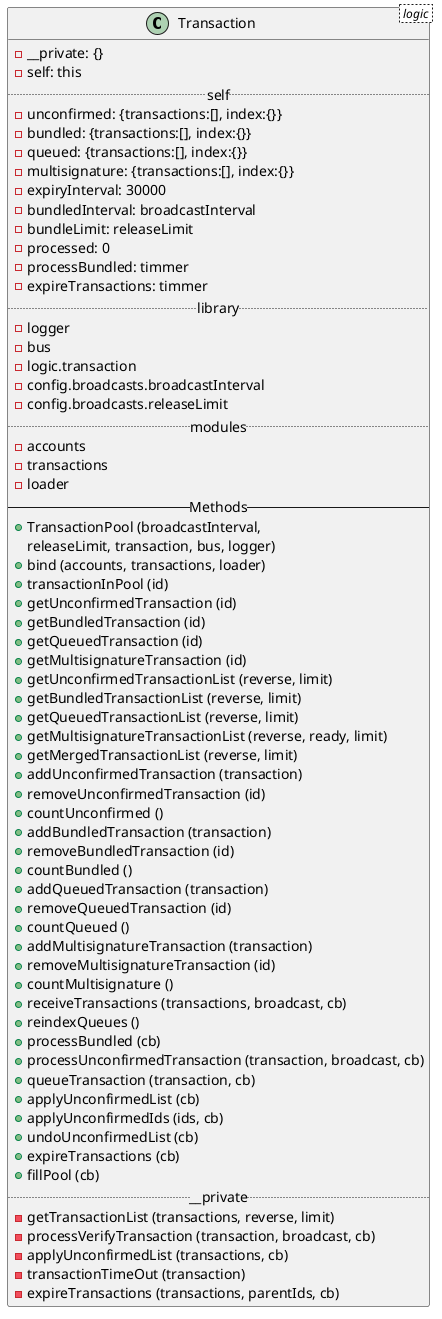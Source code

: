 @startuml
class Transaction < logic > {
  - __private: {}
  - self: this
  .. self ..
  - unconfirmed: {transactions:[], index:{}}
  - bundled: {transactions:[], index:{}}
  - queued: {transactions:[], index:{}}
  - multisignature: {transactions:[], index:{}}
  - expiryInterval: 30000
  - bundledInterval: broadcastInterval
  - bundleLimit: releaseLimit
  - processed: 0
  - processBundled: timmer
  - expireTransactions: timmer
  .. library ..
  - logger
  - bus
  - logic.transaction
  - config.broadcasts.broadcastInterval
  - config.broadcasts.releaseLimit
  .. modules ..
  - accounts
  - transactions
  - loader
  -- Methods --
  + TransactionPool (broadcastInterval,
  releaseLimit, transaction, bus, logger)
  + bind (accounts, transactions, loader)
  + transactionInPool (id)
  + getUnconfirmedTransaction (id)
  + getBundledTransaction (id)
  + getQueuedTransaction (id)
  + getMultisignatureTransaction (id)
  + getUnconfirmedTransactionList (reverse, limit)
  + getBundledTransactionList (reverse, limit)
  + getQueuedTransactionList (reverse, limit)
  + getMultisignatureTransactionList (reverse, ready, limit)
  + getMergedTransactionList (reverse, limit)
  + addUnconfirmedTransaction (transaction)
  + removeUnconfirmedTransaction (id)
  + countUnconfirmed ()
  + addBundledTransaction (transaction)
  + removeBundledTransaction (id)
  + countBundled ()
  + addQueuedTransaction (transaction)
  + removeQueuedTransaction (id)
  + countQueued ()
  + addMultisignatureTransaction (transaction)
  + removeMultisignatureTransaction (id)
  + countMultisignature ()
  + receiveTransactions (transactions, broadcast, cb)
  + reindexQueues ()
  + processBundled (cb)
  + processUnconfirmedTransaction (transaction, broadcast, cb)
  + queueTransaction (transaction, cb)
  + applyUnconfirmedList (cb)
  + applyUnconfirmedIds (ids, cb)
  + undoUnconfirmedList (cb)
  + expireTransactions (cb)
  + fillPool (cb)
  .. __private ..
  - getTransactionList (transactions, reverse, limit)
  - processVerifyTransaction (transaction, broadcast, cb)
  - applyUnconfirmedList (transactions, cb)
  - transactionTimeOut (transaction)
  - expireTransactions (transactions, parentIds, cb)
}
@endtuml
